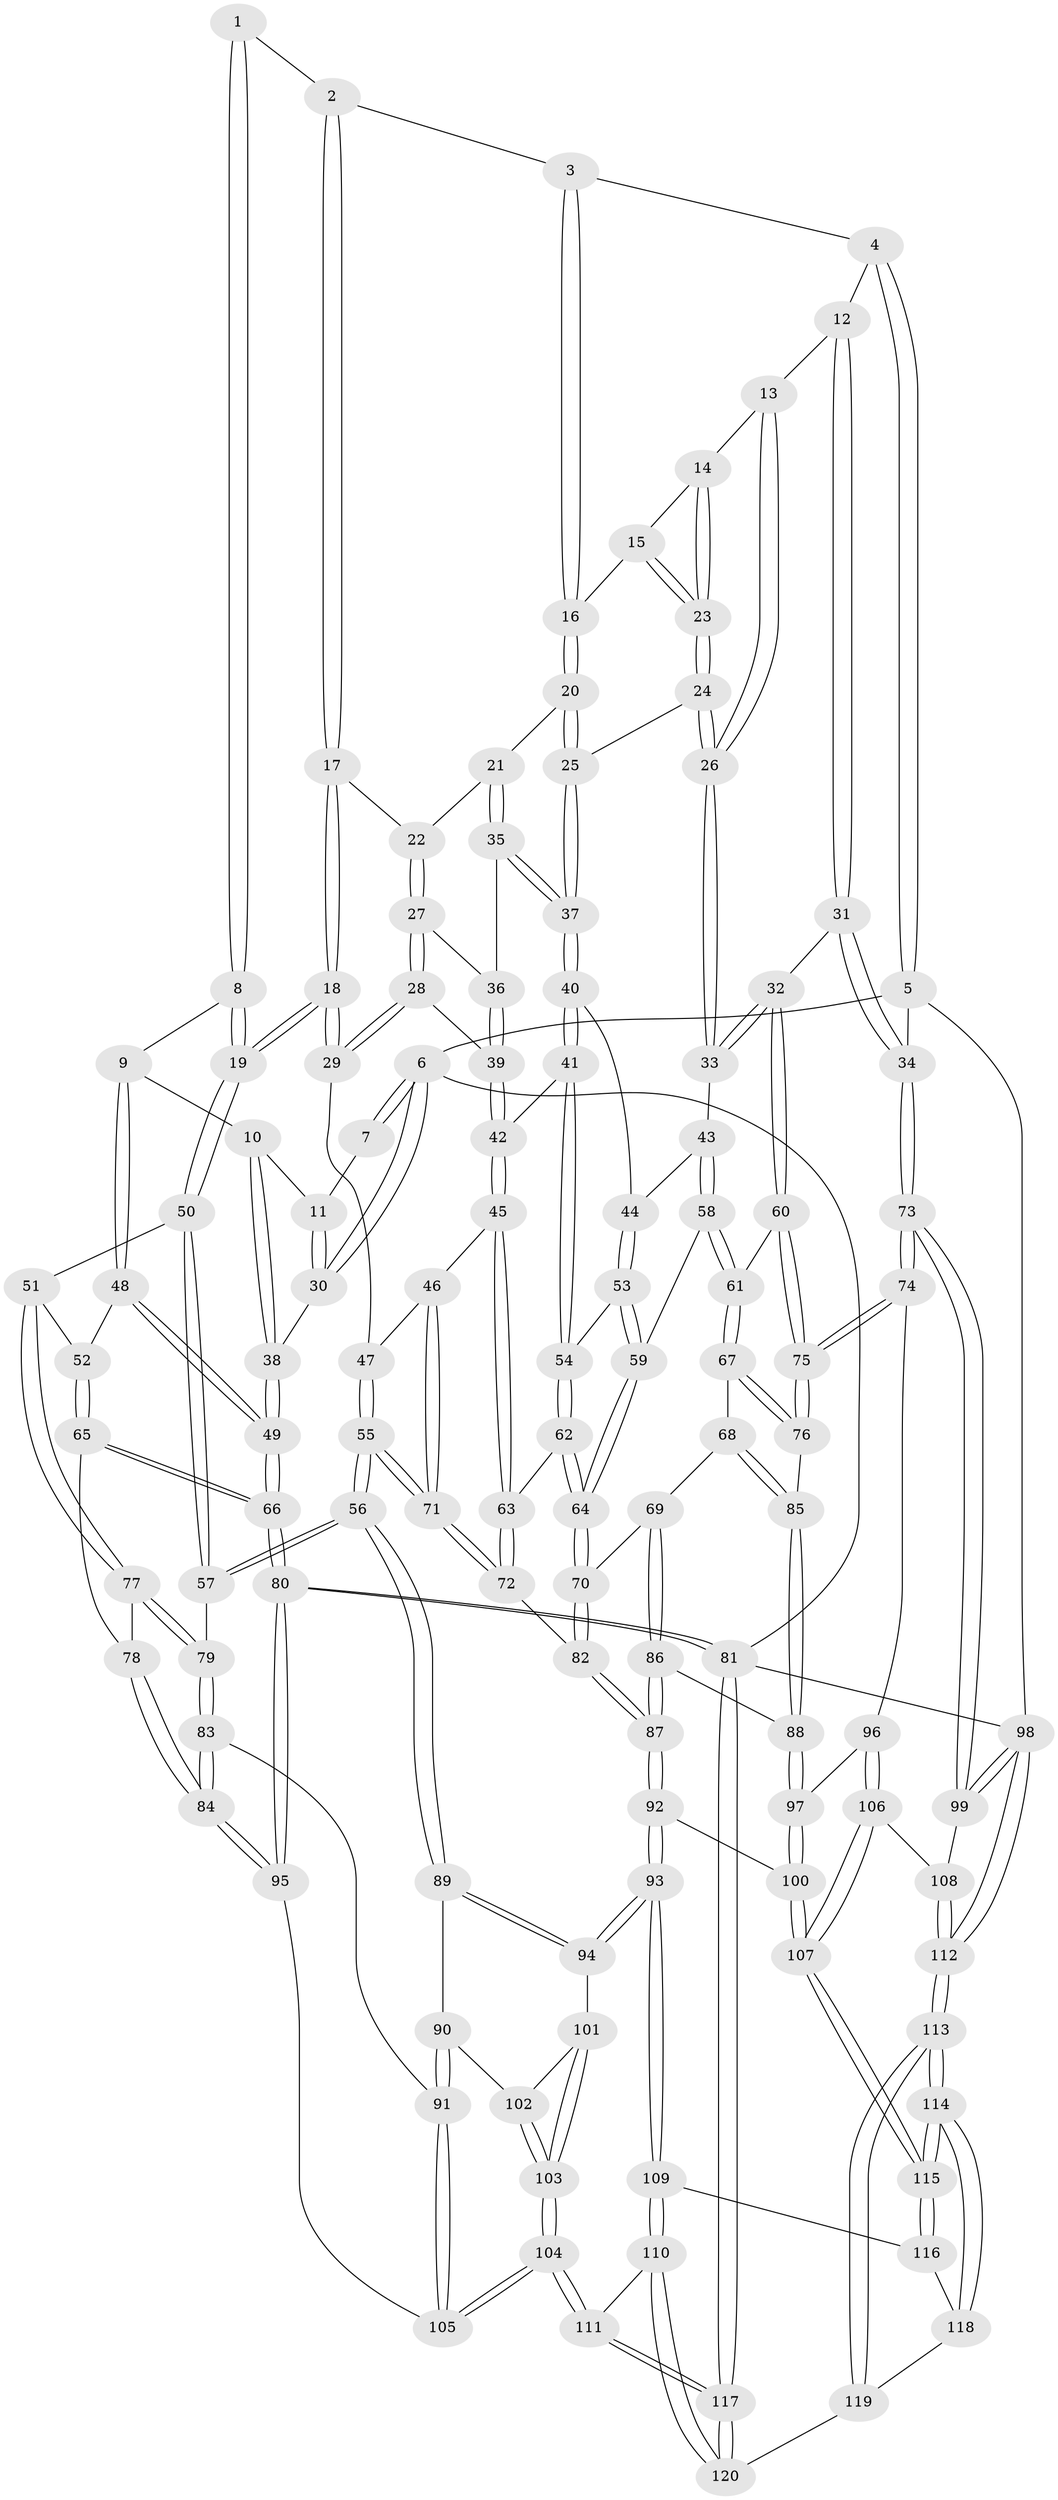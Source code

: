 // Generated by graph-tools (version 1.1) at 2025/11/02/27/25 16:11:53]
// undirected, 120 vertices, 297 edges
graph export_dot {
graph [start="1"]
  node [color=gray90,style=filled];
  1 [pos="+0.2651064499175381+0"];
  2 [pos="+0.349667229981741+0"];
  3 [pos="+0.8364221817236295+0"];
  4 [pos="+0.885795491731687+0"];
  5 [pos="+1+0"];
  6 [pos="+0+0"];
  7 [pos="+0.2238217798786713+0"];
  8 [pos="+0.20143971868297325+0.21279176891877094"];
  9 [pos="+0.1601529632788854+0.21550785727798308"];
  10 [pos="+0.12155787446966833+0.16930100463119016"];
  11 [pos="+0.12144357123382281+0.10717341362714133"];
  12 [pos="+0.9576913463727126+0.127690888920381"];
  13 [pos="+0.9245629439469687+0.1157589517992235"];
  14 [pos="+0.9226581725013059+0.11438797576105306"];
  15 [pos="+0.8654492367677482+0.03390811548224324"];
  16 [pos="+0.8148360607648379+0"];
  17 [pos="+0.3760548806264332+0"];
  18 [pos="+0.29135501219101506+0.23575879310876705"];
  19 [pos="+0.284423823493233+0.2375828098727818"];
  20 [pos="+0.742156598581619+0"];
  21 [pos="+0.5364164926999603+0.09106869861491489"];
  22 [pos="+0.46594444832750875+0.037306683938623186"];
  23 [pos="+0.8559337763073541+0.15311443109142903"];
  24 [pos="+0.8429740712150018+0.19803144794655989"];
  25 [pos="+0.7241578752734871+0.1548219317302271"];
  26 [pos="+0.8644642013702007+0.22226182034038858"];
  27 [pos="+0.4180351448344728+0.16007021816222705"];
  28 [pos="+0.3780756753856955+0.22639050520524726"];
  29 [pos="+0.33160772548630313+0.24327271917934712"];
  30 [pos="+0+0"];
  31 [pos="+1+0.2420970554749897"];
  32 [pos="+0.944003474540181+0.2806788801280274"];
  33 [pos="+0.8835778568960746+0.2482284380960287"];
  34 [pos="+1+0.2360074765421932"];
  35 [pos="+0.5686534773128666+0.17015948837460615"];
  36 [pos="+0.550111461914753+0.1881492319747064"];
  37 [pos="+0.6694148826567036+0.20492874562602326"];
  38 [pos="+0+0.014492417130149022"];
  39 [pos="+0.49893357415597184+0.2492663806802868"];
  40 [pos="+0.6697489722278417+0.2084054933545253"];
  41 [pos="+0.6087616673298787+0.31797136824854627"];
  42 [pos="+0.5158455285209468+0.31644370621740786"];
  43 [pos="+0.7476261112162957+0.3156082956839157"];
  44 [pos="+0.7279372639977605+0.29483446760757637"];
  45 [pos="+0.49556501262239167+0.3582148589513891"];
  46 [pos="+0.46969913329237517+0.37198985731076784"];
  47 [pos="+0.35629833348140116+0.2837205262531003"];
  48 [pos="+0.09939808331164694+0.2865164647552473"];
  49 [pos="+0+0.375975888867119"];
  50 [pos="+0.28140255101917155+0.2532616116551147"];
  51 [pos="+0.17525018347294502+0.40931401815782154"];
  52 [pos="+0.14964442617834306+0.3816351608262205"];
  53 [pos="+0.6377204733629219+0.356174545940826"];
  54 [pos="+0.6263034382690872+0.35713689156404255"];
  55 [pos="+0.37873538086603387+0.5068629517723487"];
  56 [pos="+0.34076485353465963+0.5282922210708225"];
  57 [pos="+0.28512342848840033+0.4884606810943862"];
  58 [pos="+0.7503095037634153+0.36745653429722136"];
  59 [pos="+0.7220699633413904+0.36927792147133454"];
  60 [pos="+0.8961009917753908+0.37730817093332003"];
  61 [pos="+0.7613169041020471+0.38806134921669494"];
  62 [pos="+0.6130115111574206+0.42742982348145375"];
  63 [pos="+0.5616893045010526+0.416455471286173"];
  64 [pos="+0.6153925138540669+0.4309768124722818"];
  65 [pos="+0+0.4742363959079441"];
  66 [pos="+0+0.4880636791316098"];
  67 [pos="+0.7590874706150091+0.39845523995070703"];
  68 [pos="+0.6750957088062366+0.4906788747464875"];
  69 [pos="+0.6596018420075223+0.4922928441845809"];
  70 [pos="+0.6373636740261501+0.47725170490908425"];
  71 [pos="+0.3903679206600532+0.503304669290003"];
  72 [pos="+0.468853982004417+0.5199648439244859"];
  73 [pos="+1+0.6324413221591111"];
  74 [pos="+0.9342345815865576+0.5687192708468493"];
  75 [pos="+0.9193862524261032+0.5574688937271622"];
  76 [pos="+0.8518380161936167+0.5489968224245563"];
  77 [pos="+0.19365696225213544+0.45774626951663366"];
  78 [pos="+0.16307894555929248+0.46855570653282747"];
  79 [pos="+0.23354351908867374+0.47689537401508497"];
  80 [pos="+0+0.7536725512694572"];
  81 [pos="+0+1"];
  82 [pos="+0.5026800356320504+0.5373914769429531"];
  83 [pos="+0.07260551776842963+0.6786548099488503"];
  84 [pos="+0.05062720888941314+0.6832133443165409"];
  85 [pos="+0.7953539420372191+0.5602857218707373"];
  86 [pos="+0.6404128777704353+0.580231343612289"];
  87 [pos="+0.5762686044720415+0.659668567470452"];
  88 [pos="+0.7448176682693473+0.619932789287973"];
  89 [pos="+0.33790574245526545+0.5468223347931481"];
  90 [pos="+0.17057594446635868+0.6716313879042258"];
  91 [pos="+0.11692535111672857+0.6763931830035159"];
  92 [pos="+0.5735738422480033+0.7199305694710126"];
  93 [pos="+0.5391079471851522+0.7512153424852147"];
  94 [pos="+0.3799999023218572+0.6751783612098935"];
  95 [pos="+0.04221932023150832+0.6861836808135724"];
  96 [pos="+0.8420941386565828+0.7069237793608484"];
  97 [pos="+0.7331211390132724+0.6678480888523292"];
  98 [pos="+1+1"];
  99 [pos="+1+0.6513395200481102"];
  100 [pos="+0.6721175620599737+0.727724595651286"];
  101 [pos="+0.3506870644471197+0.710861182755134"];
  102 [pos="+0.19257271928147576+0.6890636239788527"];
  103 [pos="+0.2952915869866077+0.8132183859390543"];
  104 [pos="+0.2915292410670026+0.851536325385764"];
  105 [pos="+0.2431858966639379+0.8150922888859194"];
  106 [pos="+0.8387814521781322+0.7563540897653297"];
  107 [pos="+0.7508293543289849+0.8041410445056556"];
  108 [pos="+0.8929159694936051+0.7949516662545452"];
  109 [pos="+0.533276527853196+0.7864745160063645"];
  110 [pos="+0.5042408576022799+0.8260105503748195"];
  111 [pos="+0.2922080164835512+0.8709033952183765"];
  112 [pos="+0.8982071400127402+1"];
  113 [pos="+0.8900234853187193+1"];
  114 [pos="+0.8527895210503188+1"];
  115 [pos="+0.749888662856031+0.9138388649343048"];
  116 [pos="+0.6069344708573222+0.8597722079227396"];
  117 [pos="+0.1162882762155488+1"];
  118 [pos="+0.6048063406296098+0.910836504544812"];
  119 [pos="+0.505319599209606+1"];
  120 [pos="+0.48345524584720895+1"];
  1 -- 2;
  1 -- 8;
  1 -- 8;
  2 -- 3;
  2 -- 17;
  2 -- 17;
  3 -- 4;
  3 -- 16;
  3 -- 16;
  4 -- 5;
  4 -- 5;
  4 -- 12;
  5 -- 6;
  5 -- 34;
  5 -- 98;
  6 -- 7;
  6 -- 7;
  6 -- 30;
  6 -- 30;
  6 -- 81;
  7 -- 11;
  8 -- 9;
  8 -- 19;
  8 -- 19;
  9 -- 10;
  9 -- 48;
  9 -- 48;
  10 -- 11;
  10 -- 38;
  10 -- 38;
  11 -- 30;
  11 -- 30;
  12 -- 13;
  12 -- 31;
  12 -- 31;
  13 -- 14;
  13 -- 26;
  13 -- 26;
  14 -- 15;
  14 -- 23;
  14 -- 23;
  15 -- 16;
  15 -- 23;
  15 -- 23;
  16 -- 20;
  16 -- 20;
  17 -- 18;
  17 -- 18;
  17 -- 22;
  18 -- 19;
  18 -- 19;
  18 -- 29;
  18 -- 29;
  19 -- 50;
  19 -- 50;
  20 -- 21;
  20 -- 25;
  20 -- 25;
  21 -- 22;
  21 -- 35;
  21 -- 35;
  22 -- 27;
  22 -- 27;
  23 -- 24;
  23 -- 24;
  24 -- 25;
  24 -- 26;
  24 -- 26;
  25 -- 37;
  25 -- 37;
  26 -- 33;
  26 -- 33;
  27 -- 28;
  27 -- 28;
  27 -- 36;
  28 -- 29;
  28 -- 29;
  28 -- 39;
  29 -- 47;
  30 -- 38;
  31 -- 32;
  31 -- 34;
  31 -- 34;
  32 -- 33;
  32 -- 33;
  32 -- 60;
  32 -- 60;
  33 -- 43;
  34 -- 73;
  34 -- 73;
  35 -- 36;
  35 -- 37;
  35 -- 37;
  36 -- 39;
  36 -- 39;
  37 -- 40;
  37 -- 40;
  38 -- 49;
  38 -- 49;
  39 -- 42;
  39 -- 42;
  40 -- 41;
  40 -- 41;
  40 -- 44;
  41 -- 42;
  41 -- 54;
  41 -- 54;
  42 -- 45;
  42 -- 45;
  43 -- 44;
  43 -- 58;
  43 -- 58;
  44 -- 53;
  44 -- 53;
  45 -- 46;
  45 -- 63;
  45 -- 63;
  46 -- 47;
  46 -- 71;
  46 -- 71;
  47 -- 55;
  47 -- 55;
  48 -- 49;
  48 -- 49;
  48 -- 52;
  49 -- 66;
  49 -- 66;
  50 -- 51;
  50 -- 57;
  50 -- 57;
  51 -- 52;
  51 -- 77;
  51 -- 77;
  52 -- 65;
  52 -- 65;
  53 -- 54;
  53 -- 59;
  53 -- 59;
  54 -- 62;
  54 -- 62;
  55 -- 56;
  55 -- 56;
  55 -- 71;
  55 -- 71;
  56 -- 57;
  56 -- 57;
  56 -- 89;
  56 -- 89;
  57 -- 79;
  58 -- 59;
  58 -- 61;
  58 -- 61;
  59 -- 64;
  59 -- 64;
  60 -- 61;
  60 -- 75;
  60 -- 75;
  61 -- 67;
  61 -- 67;
  62 -- 63;
  62 -- 64;
  62 -- 64;
  63 -- 72;
  63 -- 72;
  64 -- 70;
  64 -- 70;
  65 -- 66;
  65 -- 66;
  65 -- 78;
  66 -- 80;
  66 -- 80;
  67 -- 68;
  67 -- 76;
  67 -- 76;
  68 -- 69;
  68 -- 85;
  68 -- 85;
  69 -- 70;
  69 -- 86;
  69 -- 86;
  70 -- 82;
  70 -- 82;
  71 -- 72;
  71 -- 72;
  72 -- 82;
  73 -- 74;
  73 -- 74;
  73 -- 99;
  73 -- 99;
  74 -- 75;
  74 -- 75;
  74 -- 96;
  75 -- 76;
  75 -- 76;
  76 -- 85;
  77 -- 78;
  77 -- 79;
  77 -- 79;
  78 -- 84;
  78 -- 84;
  79 -- 83;
  79 -- 83;
  80 -- 81;
  80 -- 81;
  80 -- 95;
  80 -- 95;
  81 -- 117;
  81 -- 117;
  81 -- 98;
  82 -- 87;
  82 -- 87;
  83 -- 84;
  83 -- 84;
  83 -- 91;
  84 -- 95;
  84 -- 95;
  85 -- 88;
  85 -- 88;
  86 -- 87;
  86 -- 87;
  86 -- 88;
  87 -- 92;
  87 -- 92;
  88 -- 97;
  88 -- 97;
  89 -- 90;
  89 -- 94;
  89 -- 94;
  90 -- 91;
  90 -- 91;
  90 -- 102;
  91 -- 105;
  91 -- 105;
  92 -- 93;
  92 -- 93;
  92 -- 100;
  93 -- 94;
  93 -- 94;
  93 -- 109;
  93 -- 109;
  94 -- 101;
  95 -- 105;
  96 -- 97;
  96 -- 106;
  96 -- 106;
  97 -- 100;
  97 -- 100;
  98 -- 99;
  98 -- 99;
  98 -- 112;
  98 -- 112;
  99 -- 108;
  100 -- 107;
  100 -- 107;
  101 -- 102;
  101 -- 103;
  101 -- 103;
  102 -- 103;
  102 -- 103;
  103 -- 104;
  103 -- 104;
  104 -- 105;
  104 -- 105;
  104 -- 111;
  104 -- 111;
  106 -- 107;
  106 -- 107;
  106 -- 108;
  107 -- 115;
  107 -- 115;
  108 -- 112;
  108 -- 112;
  109 -- 110;
  109 -- 110;
  109 -- 116;
  110 -- 111;
  110 -- 120;
  110 -- 120;
  111 -- 117;
  111 -- 117;
  112 -- 113;
  112 -- 113;
  113 -- 114;
  113 -- 114;
  113 -- 119;
  113 -- 119;
  114 -- 115;
  114 -- 115;
  114 -- 118;
  114 -- 118;
  115 -- 116;
  115 -- 116;
  116 -- 118;
  117 -- 120;
  117 -- 120;
  118 -- 119;
  119 -- 120;
}
